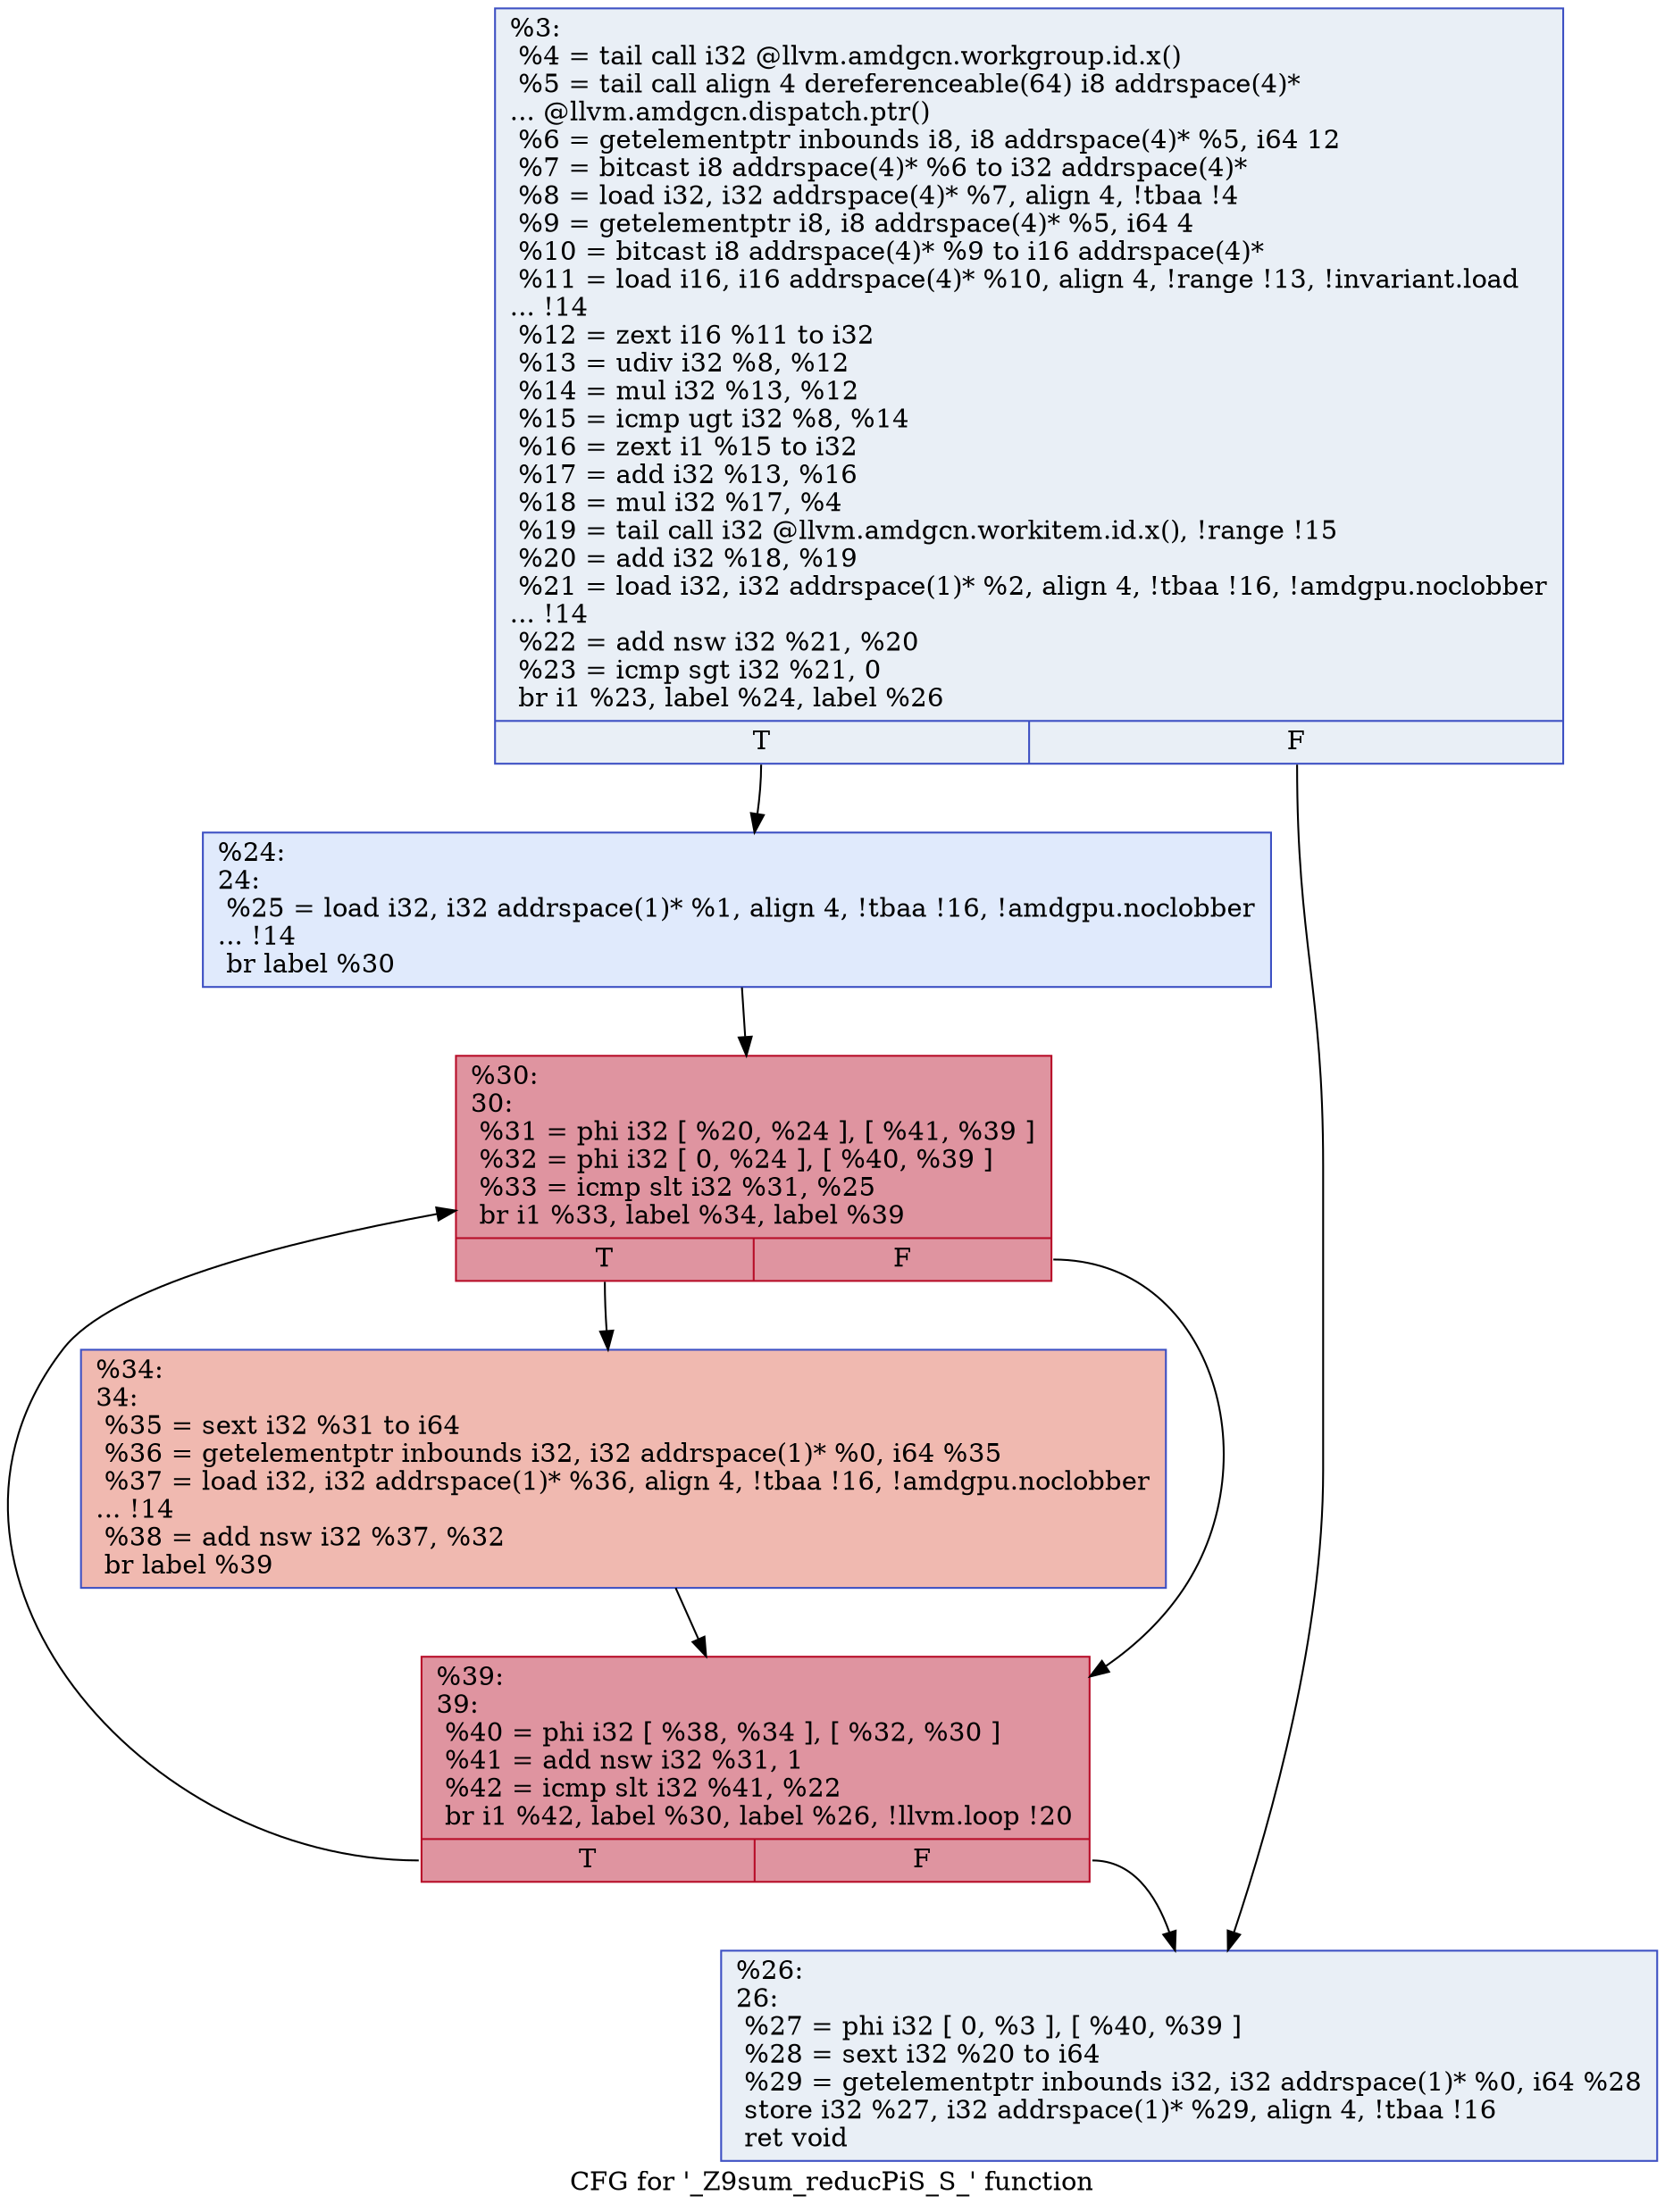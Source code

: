 digraph "CFG for '_Z9sum_reducPiS_S_' function" {
	label="CFG for '_Z9sum_reducPiS_S_' function";

	Node0x4aab650 [shape=record,color="#3d50c3ff", style=filled, fillcolor="#cedaeb70",label="{%3:\l  %4 = tail call i32 @llvm.amdgcn.workgroup.id.x()\l  %5 = tail call align 4 dereferenceable(64) i8 addrspace(4)*\l... @llvm.amdgcn.dispatch.ptr()\l  %6 = getelementptr inbounds i8, i8 addrspace(4)* %5, i64 12\l  %7 = bitcast i8 addrspace(4)* %6 to i32 addrspace(4)*\l  %8 = load i32, i32 addrspace(4)* %7, align 4, !tbaa !4\l  %9 = getelementptr i8, i8 addrspace(4)* %5, i64 4\l  %10 = bitcast i8 addrspace(4)* %9 to i16 addrspace(4)*\l  %11 = load i16, i16 addrspace(4)* %10, align 4, !range !13, !invariant.load\l... !14\l  %12 = zext i16 %11 to i32\l  %13 = udiv i32 %8, %12\l  %14 = mul i32 %13, %12\l  %15 = icmp ugt i32 %8, %14\l  %16 = zext i1 %15 to i32\l  %17 = add i32 %13, %16\l  %18 = mul i32 %17, %4\l  %19 = tail call i32 @llvm.amdgcn.workitem.id.x(), !range !15\l  %20 = add i32 %18, %19\l  %21 = load i32, i32 addrspace(1)* %2, align 4, !tbaa !16, !amdgpu.noclobber\l... !14\l  %22 = add nsw i32 %21, %20\l  %23 = icmp sgt i32 %21, 0\l  br i1 %23, label %24, label %26\l|{<s0>T|<s1>F}}"];
	Node0x4aab650:s0 -> Node0x4aae450;
	Node0x4aab650:s1 -> Node0x4aae4e0;
	Node0x4aae450 [shape=record,color="#3d50c3ff", style=filled, fillcolor="#b9d0f970",label="{%24:\l24:                                               \l  %25 = load i32, i32 addrspace(1)* %1, align 4, !tbaa !16, !amdgpu.noclobber\l... !14\l  br label %30\l}"];
	Node0x4aae450 -> Node0x4aaeca0;
	Node0x4aae4e0 [shape=record,color="#3d50c3ff", style=filled, fillcolor="#cedaeb70",label="{%26:\l26:                                               \l  %27 = phi i32 [ 0, %3 ], [ %40, %39 ]\l  %28 = sext i32 %20 to i64\l  %29 = getelementptr inbounds i32, i32 addrspace(1)* %0, i64 %28\l  store i32 %27, i32 addrspace(1)* %29, align 4, !tbaa !16\l  ret void\l}"];
	Node0x4aaeca0 [shape=record,color="#b70d28ff", style=filled, fillcolor="#b70d2870",label="{%30:\l30:                                               \l  %31 = phi i32 [ %20, %24 ], [ %41, %39 ]\l  %32 = phi i32 [ 0, %24 ], [ %40, %39 ]\l  %33 = icmp slt i32 %31, %25\l  br i1 %33, label %34, label %39\l|{<s0>T|<s1>F}}"];
	Node0x4aaeca0:s0 -> Node0x4aad680;
	Node0x4aaeca0:s1 -> Node0x4aaedd0;
	Node0x4aad680 [shape=record,color="#3d50c3ff", style=filled, fillcolor="#de614d70",label="{%34:\l34:                                               \l  %35 = sext i32 %31 to i64\l  %36 = getelementptr inbounds i32, i32 addrspace(1)* %0, i64 %35\l  %37 = load i32, i32 addrspace(1)* %36, align 4, !tbaa !16, !amdgpu.noclobber\l... !14\l  %38 = add nsw i32 %37, %32\l  br label %39\l}"];
	Node0x4aad680 -> Node0x4aaedd0;
	Node0x4aaedd0 [shape=record,color="#b70d28ff", style=filled, fillcolor="#b70d2870",label="{%39:\l39:                                               \l  %40 = phi i32 [ %38, %34 ], [ %32, %30 ]\l  %41 = add nsw i32 %31, 1\l  %42 = icmp slt i32 %41, %22\l  br i1 %42, label %30, label %26, !llvm.loop !20\l|{<s0>T|<s1>F}}"];
	Node0x4aaedd0:s0 -> Node0x4aaeca0;
	Node0x4aaedd0:s1 -> Node0x4aae4e0;
}

